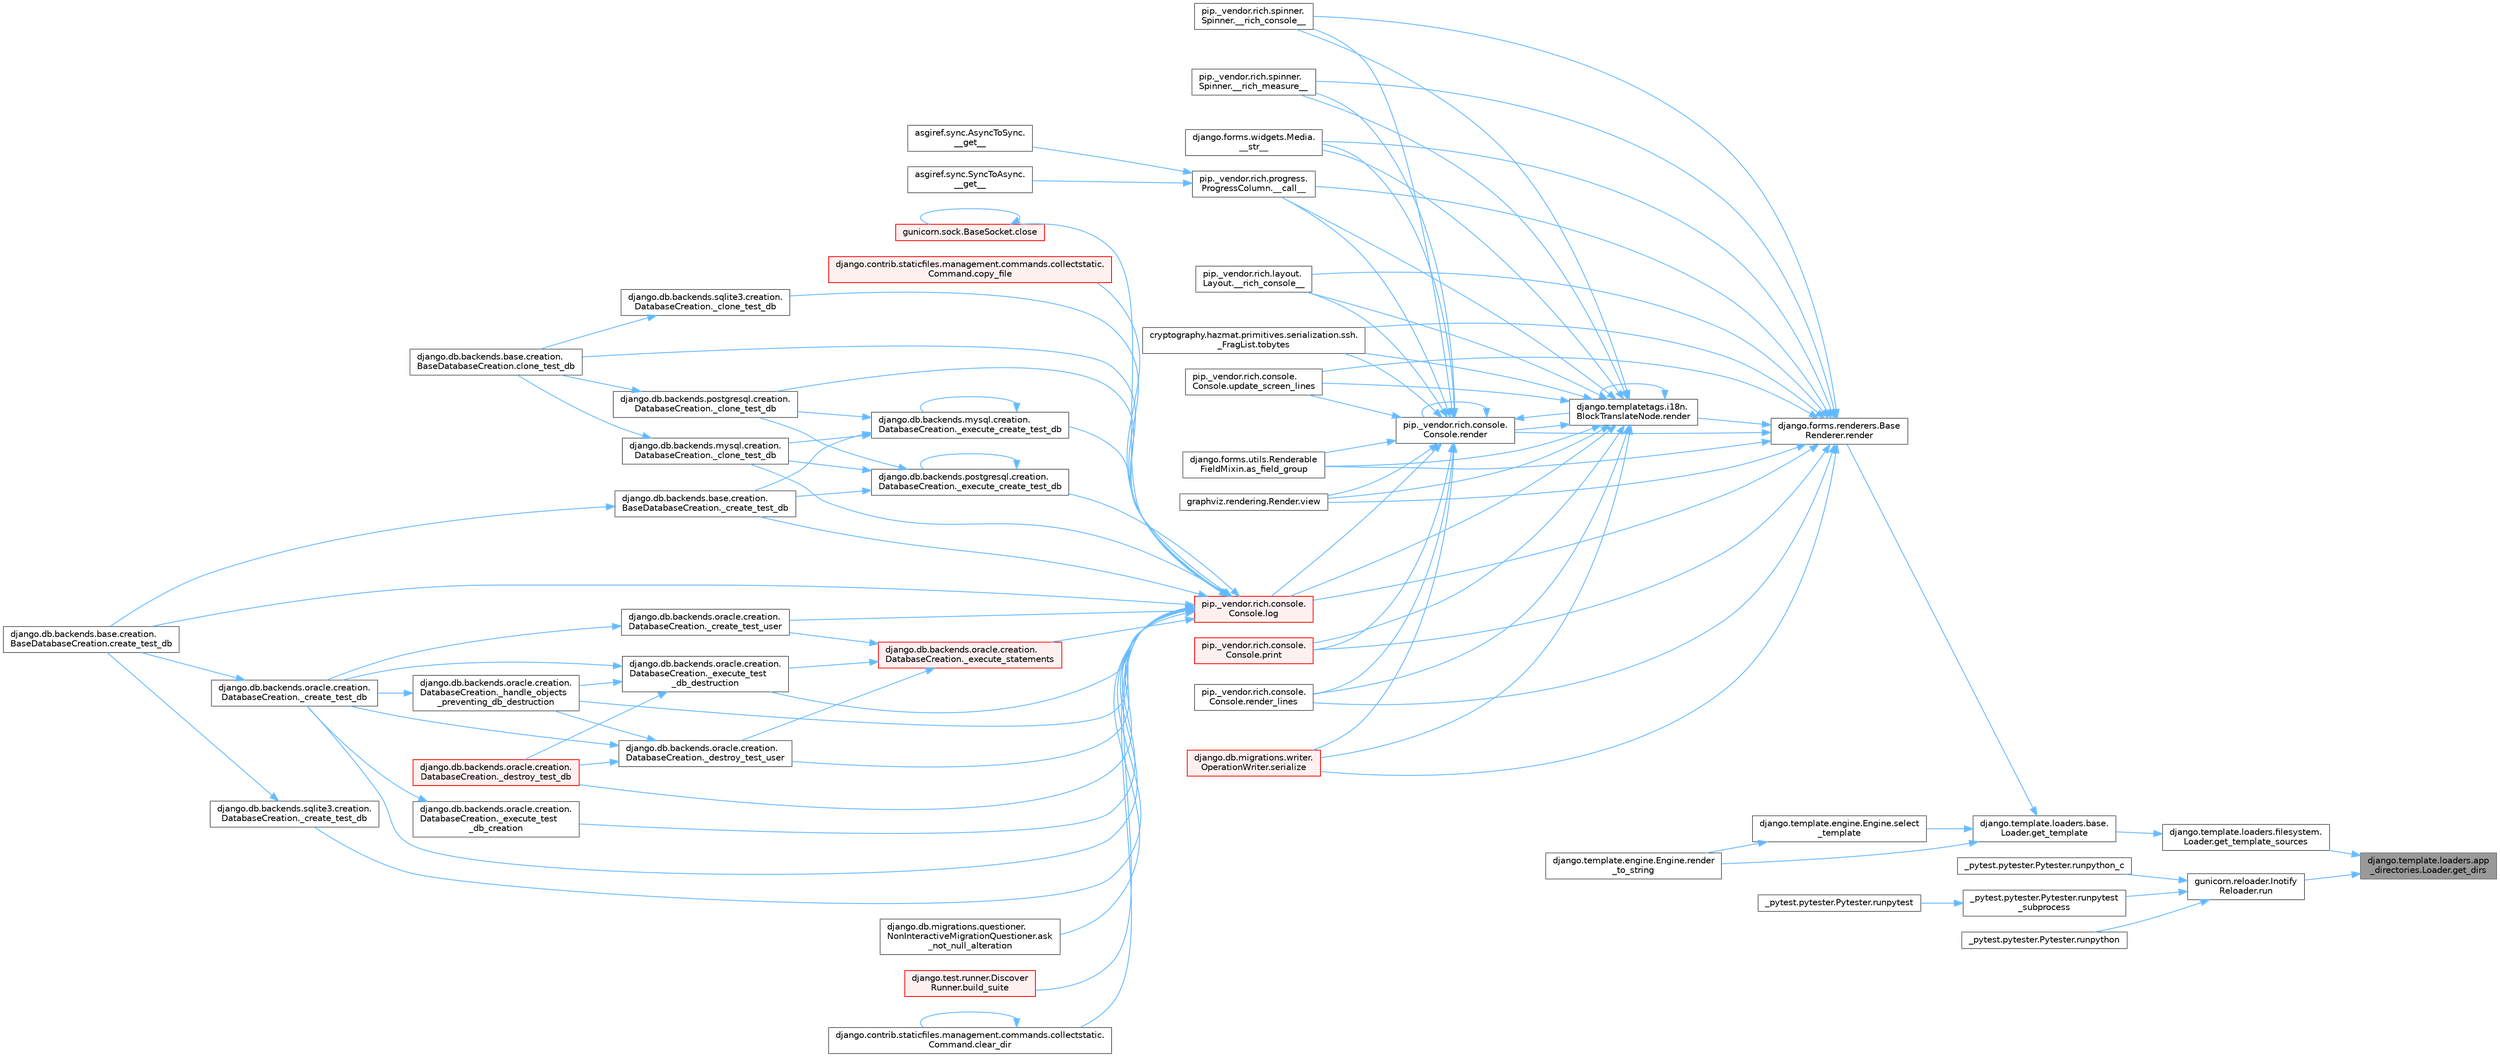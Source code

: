 digraph "django.template.loaders.app_directories.Loader.get_dirs"
{
 // LATEX_PDF_SIZE
  bgcolor="transparent";
  edge [fontname=Helvetica,fontsize=10,labelfontname=Helvetica,labelfontsize=10];
  node [fontname=Helvetica,fontsize=10,shape=box,height=0.2,width=0.4];
  rankdir="RL";
  Node1 [id="Node000001",label="django.template.loaders.app\l_directories.Loader.get_dirs",height=0.2,width=0.4,color="gray40", fillcolor="grey60", style="filled", fontcolor="black",tooltip=" "];
  Node1 -> Node2 [id="edge1_Node000001_Node000002",dir="back",color="steelblue1",style="solid",tooltip=" "];
  Node2 [id="Node000002",label="django.template.loaders.filesystem.\lLoader.get_template_sources",height=0.2,width=0.4,color="grey40", fillcolor="white", style="filled",URL="$classdjango_1_1template_1_1loaders_1_1filesystem_1_1_loader.html#a1949b8dcadee51d17f2039c6068ca7ed",tooltip=" "];
  Node2 -> Node3 [id="edge2_Node000002_Node000003",dir="back",color="steelblue1",style="solid",tooltip=" "];
  Node3 [id="Node000003",label="django.template.loaders.base.\lLoader.get_template",height=0.2,width=0.4,color="grey40", fillcolor="white", style="filled",URL="$classdjango_1_1template_1_1loaders_1_1base_1_1_loader.html#a669ef828001f88976aef1a6a91af9b86",tooltip=" "];
  Node3 -> Node4 [id="edge3_Node000003_Node000004",dir="back",color="steelblue1",style="solid",tooltip=" "];
  Node4 [id="Node000004",label="django.forms.renderers.Base\lRenderer.render",height=0.2,width=0.4,color="grey40", fillcolor="white", style="filled",URL="$classdjango_1_1forms_1_1renderers_1_1_base_renderer.html#afc2864a13f4b09dd1ed354c16e047652",tooltip=" "];
  Node4 -> Node5 [id="edge4_Node000004_Node000005",dir="back",color="steelblue1",style="solid",tooltip=" "];
  Node5 [id="Node000005",label="pip._vendor.rich.progress.\lProgressColumn.__call__",height=0.2,width=0.4,color="grey40", fillcolor="white", style="filled",URL="$classpip_1_1__vendor_1_1rich_1_1progress_1_1_progress_column.html#ae0c399be74222f949edb0fa5324cf6ea",tooltip=" "];
  Node5 -> Node6 [id="edge5_Node000005_Node000006",dir="back",color="steelblue1",style="solid",tooltip=" "];
  Node6 [id="Node000006",label="asgiref.sync.AsyncToSync.\l__get__",height=0.2,width=0.4,color="grey40", fillcolor="white", style="filled",URL="$classasgiref_1_1sync_1_1_async_to_sync.html#a23e9ef7a73da98dad9e3f4e65846969b",tooltip=" "];
  Node5 -> Node7 [id="edge6_Node000005_Node000007",dir="back",color="steelblue1",style="solid",tooltip=" "];
  Node7 [id="Node000007",label="asgiref.sync.SyncToAsync.\l__get__",height=0.2,width=0.4,color="grey40", fillcolor="white", style="filled",URL="$classasgiref_1_1sync_1_1_sync_to_async.html#aebdfbe3f01079a529fd2f39810597381",tooltip=" "];
  Node4 -> Node8 [id="edge7_Node000004_Node000008",dir="back",color="steelblue1",style="solid",tooltip=" "];
  Node8 [id="Node000008",label="pip._vendor.rich.layout.\lLayout.__rich_console__",height=0.2,width=0.4,color="grey40", fillcolor="white", style="filled",URL="$classpip_1_1__vendor_1_1rich_1_1layout_1_1_layout.html#ac39cb3d17d2b0324ee1b0dada41a3ebd",tooltip=" "];
  Node4 -> Node9 [id="edge8_Node000004_Node000009",dir="back",color="steelblue1",style="solid",tooltip=" "];
  Node9 [id="Node000009",label="pip._vendor.rich.spinner.\lSpinner.__rich_console__",height=0.2,width=0.4,color="grey40", fillcolor="white", style="filled",URL="$classpip_1_1__vendor_1_1rich_1_1spinner_1_1_spinner.html#a6883d8dced19ac48d4dfc74f776357fd",tooltip=" "];
  Node4 -> Node10 [id="edge9_Node000004_Node000010",dir="back",color="steelblue1",style="solid",tooltip=" "];
  Node10 [id="Node000010",label="pip._vendor.rich.spinner.\lSpinner.__rich_measure__",height=0.2,width=0.4,color="grey40", fillcolor="white", style="filled",URL="$classpip_1_1__vendor_1_1rich_1_1spinner_1_1_spinner.html#a89745682c823c44a31bae8e8d07869f5",tooltip=" "];
  Node4 -> Node11 [id="edge10_Node000004_Node000011",dir="back",color="steelblue1",style="solid",tooltip=" "];
  Node11 [id="Node000011",label="django.forms.widgets.Media.\l__str__",height=0.2,width=0.4,color="grey40", fillcolor="white", style="filled",URL="$classdjango_1_1forms_1_1widgets_1_1_media.html#ae1651710548a7d9f14f036d035012d21",tooltip=" "];
  Node4 -> Node12 [id="edge11_Node000004_Node000012",dir="back",color="steelblue1",style="solid",tooltip=" "];
  Node12 [id="Node000012",label="django.forms.utils.Renderable\lFieldMixin.as_field_group",height=0.2,width=0.4,color="grey40", fillcolor="white", style="filled",URL="$classdjango_1_1forms_1_1utils_1_1_renderable_field_mixin.html#a1e9a1b4f790ea694431554267fd5d74c",tooltip=" "];
  Node4 -> Node13 [id="edge12_Node000004_Node000013",dir="back",color="steelblue1",style="solid",tooltip=" "];
  Node13 [id="Node000013",label="pip._vendor.rich.console.\lConsole.log",height=0.2,width=0.4,color="red", fillcolor="#FFF0F0", style="filled",URL="$classpip_1_1__vendor_1_1rich_1_1console_1_1_console.html#af9c77e39f9413fc2b134c60cfa23b0f1",tooltip=" "];
  Node13 -> Node14 [id="edge13_Node000013_Node000014",dir="back",color="steelblue1",style="solid",tooltip=" "];
  Node14 [id="Node000014",label="django.db.backends.mysql.creation.\lDatabaseCreation._clone_test_db",height=0.2,width=0.4,color="grey40", fillcolor="white", style="filled",URL="$classdjango_1_1db_1_1backends_1_1mysql_1_1creation_1_1_database_creation.html#ab4d99b6a9b6a81141d0fba9440d91619",tooltip=" "];
  Node14 -> Node15 [id="edge14_Node000014_Node000015",dir="back",color="steelblue1",style="solid",tooltip=" "];
  Node15 [id="Node000015",label="django.db.backends.base.creation.\lBaseDatabaseCreation.clone_test_db",height=0.2,width=0.4,color="grey40", fillcolor="white", style="filled",URL="$classdjango_1_1db_1_1backends_1_1base_1_1creation_1_1_base_database_creation.html#aa792ff2a6725c1020027c189ff967316",tooltip=" "];
  Node13 -> Node16 [id="edge15_Node000013_Node000016",dir="back",color="steelblue1",style="solid",tooltip=" "];
  Node16 [id="Node000016",label="django.db.backends.postgresql.creation.\lDatabaseCreation._clone_test_db",height=0.2,width=0.4,color="grey40", fillcolor="white", style="filled",URL="$classdjango_1_1db_1_1backends_1_1postgresql_1_1creation_1_1_database_creation.html#ab57e8a2ba94a8a4888fd435036b4c322",tooltip=" "];
  Node16 -> Node15 [id="edge16_Node000016_Node000015",dir="back",color="steelblue1",style="solid",tooltip=" "];
  Node13 -> Node17 [id="edge17_Node000013_Node000017",dir="back",color="steelblue1",style="solid",tooltip=" "];
  Node17 [id="Node000017",label="django.db.backends.sqlite3.creation.\lDatabaseCreation._clone_test_db",height=0.2,width=0.4,color="grey40", fillcolor="white", style="filled",URL="$classdjango_1_1db_1_1backends_1_1sqlite3_1_1creation_1_1_database_creation.html#a43a28bd11187e2b0677fd0be7643387b",tooltip=" "];
  Node17 -> Node15 [id="edge18_Node000017_Node000015",dir="back",color="steelblue1",style="solid",tooltip=" "];
  Node13 -> Node18 [id="edge19_Node000013_Node000018",dir="back",color="steelblue1",style="solid",tooltip=" "];
  Node18 [id="Node000018",label="django.db.backends.base.creation.\lBaseDatabaseCreation._create_test_db",height=0.2,width=0.4,color="grey40", fillcolor="white", style="filled",URL="$classdjango_1_1db_1_1backends_1_1base_1_1creation_1_1_base_database_creation.html#a3782aff49b95503af2f0e518a10dc22d",tooltip=" "];
  Node18 -> Node19 [id="edge20_Node000018_Node000019",dir="back",color="steelblue1",style="solid",tooltip=" "];
  Node19 [id="Node000019",label="django.db.backends.base.creation.\lBaseDatabaseCreation.create_test_db",height=0.2,width=0.4,color="grey40", fillcolor="white", style="filled",URL="$classdjango_1_1db_1_1backends_1_1base_1_1creation_1_1_base_database_creation.html#af6962208f3f5ffa10ab9acf501090181",tooltip=" "];
  Node13 -> Node20 [id="edge21_Node000013_Node000020",dir="back",color="steelblue1",style="solid",tooltip=" "];
  Node20 [id="Node000020",label="django.db.backends.oracle.creation.\lDatabaseCreation._create_test_db",height=0.2,width=0.4,color="grey40", fillcolor="white", style="filled",URL="$classdjango_1_1db_1_1backends_1_1oracle_1_1creation_1_1_database_creation.html#aea03f2099a0f6691226755c6b60c133f",tooltip=" "];
  Node20 -> Node19 [id="edge22_Node000020_Node000019",dir="back",color="steelblue1",style="solid",tooltip=" "];
  Node13 -> Node21 [id="edge23_Node000013_Node000021",dir="back",color="steelblue1",style="solid",tooltip=" "];
  Node21 [id="Node000021",label="django.db.backends.sqlite3.creation.\lDatabaseCreation._create_test_db",height=0.2,width=0.4,color="grey40", fillcolor="white", style="filled",URL="$classdjango_1_1db_1_1backends_1_1sqlite3_1_1creation_1_1_database_creation.html#a67d2c057a1e604f78b379e63cd6bff28",tooltip=" "];
  Node21 -> Node19 [id="edge24_Node000021_Node000019",dir="back",color="steelblue1",style="solid",tooltip=" "];
  Node13 -> Node22 [id="edge25_Node000013_Node000022",dir="back",color="steelblue1",style="solid",tooltip=" "];
  Node22 [id="Node000022",label="django.db.backends.oracle.creation.\lDatabaseCreation._create_test_user",height=0.2,width=0.4,color="grey40", fillcolor="white", style="filled",URL="$classdjango_1_1db_1_1backends_1_1oracle_1_1creation_1_1_database_creation.html#a59ea754a7f0af2c6d24086c033e1a0dd",tooltip=" "];
  Node22 -> Node20 [id="edge26_Node000022_Node000020",dir="back",color="steelblue1",style="solid",tooltip=" "];
  Node13 -> Node23 [id="edge27_Node000013_Node000023",dir="back",color="steelblue1",style="solid",tooltip=" "];
  Node23 [id="Node000023",label="django.db.backends.oracle.creation.\lDatabaseCreation._destroy_test_db",height=0.2,width=0.4,color="red", fillcolor="#FFF0F0", style="filled",URL="$classdjango_1_1db_1_1backends_1_1oracle_1_1creation_1_1_database_creation.html#a08dd28500eb796fba820014d705845e1",tooltip=" "];
  Node13 -> Node25 [id="edge28_Node000013_Node000025",dir="back",color="steelblue1",style="solid",tooltip=" "];
  Node25 [id="Node000025",label="django.db.backends.oracle.creation.\lDatabaseCreation._destroy_test_user",height=0.2,width=0.4,color="grey40", fillcolor="white", style="filled",URL="$classdjango_1_1db_1_1backends_1_1oracle_1_1creation_1_1_database_creation.html#ac5b566d811b2dcccb9c6c125486ec8b9",tooltip=" "];
  Node25 -> Node20 [id="edge29_Node000025_Node000020",dir="back",color="steelblue1",style="solid",tooltip=" "];
  Node25 -> Node23 [id="edge30_Node000025_Node000023",dir="back",color="steelblue1",style="solid",tooltip=" "];
  Node25 -> Node26 [id="edge31_Node000025_Node000026",dir="back",color="steelblue1",style="solid",tooltip=" "];
  Node26 [id="Node000026",label="django.db.backends.oracle.creation.\lDatabaseCreation._handle_objects\l_preventing_db_destruction",height=0.2,width=0.4,color="grey40", fillcolor="white", style="filled",URL="$classdjango_1_1db_1_1backends_1_1oracle_1_1creation_1_1_database_creation.html#a1c37c804f0a89dbadda5bc9fd5b601af",tooltip=" "];
  Node26 -> Node20 [id="edge32_Node000026_Node000020",dir="back",color="steelblue1",style="solid",tooltip=" "];
  Node13 -> Node27 [id="edge33_Node000013_Node000027",dir="back",color="steelblue1",style="solid",tooltip=" "];
  Node27 [id="Node000027",label="django.db.backends.mysql.creation.\lDatabaseCreation._execute_create_test_db",height=0.2,width=0.4,color="grey40", fillcolor="white", style="filled",URL="$classdjango_1_1db_1_1backends_1_1mysql_1_1creation_1_1_database_creation.html#ab42ab74c9087be175aad845aec9d4160",tooltip=" "];
  Node27 -> Node14 [id="edge34_Node000027_Node000014",dir="back",color="steelblue1",style="solid",tooltip=" "];
  Node27 -> Node16 [id="edge35_Node000027_Node000016",dir="back",color="steelblue1",style="solid",tooltip=" "];
  Node27 -> Node18 [id="edge36_Node000027_Node000018",dir="back",color="steelblue1",style="solid",tooltip=" "];
  Node27 -> Node27 [id="edge37_Node000027_Node000027",dir="back",color="steelblue1",style="solid",tooltip=" "];
  Node13 -> Node28 [id="edge38_Node000013_Node000028",dir="back",color="steelblue1",style="solid",tooltip=" "];
  Node28 [id="Node000028",label="django.db.backends.postgresql.creation.\lDatabaseCreation._execute_create_test_db",height=0.2,width=0.4,color="grey40", fillcolor="white", style="filled",URL="$classdjango_1_1db_1_1backends_1_1postgresql_1_1creation_1_1_database_creation.html#a8c9e9502a3370ff7f46e7982b1ace1ec",tooltip=" "];
  Node28 -> Node14 [id="edge39_Node000028_Node000014",dir="back",color="steelblue1",style="solid",tooltip=" "];
  Node28 -> Node16 [id="edge40_Node000028_Node000016",dir="back",color="steelblue1",style="solid",tooltip=" "];
  Node28 -> Node18 [id="edge41_Node000028_Node000018",dir="back",color="steelblue1",style="solid",tooltip=" "];
  Node28 -> Node28 [id="edge42_Node000028_Node000028",dir="back",color="steelblue1",style="solid",tooltip=" "];
  Node13 -> Node29 [id="edge43_Node000013_Node000029",dir="back",color="steelblue1",style="solid",tooltip=" "];
  Node29 [id="Node000029",label="django.db.backends.oracle.creation.\lDatabaseCreation._execute_statements",height=0.2,width=0.4,color="red", fillcolor="#FFF0F0", style="filled",URL="$classdjango_1_1db_1_1backends_1_1oracle_1_1creation_1_1_database_creation.html#a40f0a887cb7b18753bb057b12ede6de5",tooltip=" "];
  Node29 -> Node22 [id="edge44_Node000029_Node000022",dir="back",color="steelblue1",style="solid",tooltip=" "];
  Node29 -> Node25 [id="edge45_Node000029_Node000025",dir="back",color="steelblue1",style="solid",tooltip=" "];
  Node29 -> Node32 [id="edge46_Node000029_Node000032",dir="back",color="steelblue1",style="solid",tooltip=" "];
  Node32 [id="Node000032",label="django.db.backends.oracle.creation.\lDatabaseCreation._execute_test\l_db_destruction",height=0.2,width=0.4,color="grey40", fillcolor="white", style="filled",URL="$classdjango_1_1db_1_1backends_1_1oracle_1_1creation_1_1_database_creation.html#a122c68cb1495e4c1a5c9c6a8f61ea46f",tooltip=" "];
  Node32 -> Node20 [id="edge47_Node000032_Node000020",dir="back",color="steelblue1",style="solid",tooltip=" "];
  Node32 -> Node23 [id="edge48_Node000032_Node000023",dir="back",color="steelblue1",style="solid",tooltip=" "];
  Node32 -> Node26 [id="edge49_Node000032_Node000026",dir="back",color="steelblue1",style="solid",tooltip=" "];
  Node13 -> Node31 [id="edge50_Node000013_Node000031",dir="back",color="steelblue1",style="solid",tooltip=" "];
  Node31 [id="Node000031",label="django.db.backends.oracle.creation.\lDatabaseCreation._execute_test\l_db_creation",height=0.2,width=0.4,color="grey40", fillcolor="white", style="filled",URL="$classdjango_1_1db_1_1backends_1_1oracle_1_1creation_1_1_database_creation.html#a66d037f8286d396a98cf6ad2a5b9f25f",tooltip=" "];
  Node31 -> Node20 [id="edge51_Node000031_Node000020",dir="back",color="steelblue1",style="solid",tooltip=" "];
  Node13 -> Node32 [id="edge52_Node000013_Node000032",dir="back",color="steelblue1",style="solid",tooltip=" "];
  Node13 -> Node26 [id="edge53_Node000013_Node000026",dir="back",color="steelblue1",style="solid",tooltip=" "];
  Node13 -> Node33 [id="edge54_Node000013_Node000033",dir="back",color="steelblue1",style="solid",tooltip=" "];
  Node33 [id="Node000033",label="django.db.migrations.questioner.\lNonInteractiveMigrationQuestioner.ask\l_not_null_alteration",height=0.2,width=0.4,color="grey40", fillcolor="white", style="filled",URL="$classdjango_1_1db_1_1migrations_1_1questioner_1_1_non_interactive_migration_questioner.html#a8e2e9dcddaff9a58581a3bdfbc87136f",tooltip=" "];
  Node13 -> Node34 [id="edge55_Node000013_Node000034",dir="back",color="steelblue1",style="solid",tooltip=" "];
  Node34 [id="Node000034",label="django.test.runner.Discover\lRunner.build_suite",height=0.2,width=0.4,color="red", fillcolor="#FFF0F0", style="filled",URL="$classdjango_1_1test_1_1runner_1_1_discover_runner.html#a59c1b9e138786179fdbfce3ab15bf2c8",tooltip=" "];
  Node13 -> Node36 [id="edge56_Node000013_Node000036",dir="back",color="steelblue1",style="solid",tooltip=" "];
  Node36 [id="Node000036",label="django.contrib.staticfiles.management.commands.collectstatic.\lCommand.clear_dir",height=0.2,width=0.4,color="grey40", fillcolor="white", style="filled",URL="$classdjango_1_1contrib_1_1staticfiles_1_1management_1_1commands_1_1collectstatic_1_1_command.html#a2974077448bb3e1203a0c82350976399",tooltip=" "];
  Node36 -> Node36 [id="edge57_Node000036_Node000036",dir="back",color="steelblue1",style="solid",tooltip=" "];
  Node13 -> Node15 [id="edge58_Node000013_Node000015",dir="back",color="steelblue1",style="solid",tooltip=" "];
  Node13 -> Node37 [id="edge59_Node000013_Node000037",dir="back",color="steelblue1",style="solid",tooltip=" "];
  Node37 [id="Node000037",label="gunicorn.sock.BaseSocket.close",height=0.2,width=0.4,color="red", fillcolor="#FFF0F0", style="filled",URL="$classgunicorn_1_1sock_1_1_base_socket.html#af2002e81bf30cc8c6614f9568af6ef06",tooltip=" "];
  Node37 -> Node37 [id="edge60_Node000037_Node000037",dir="back",color="steelblue1",style="solid",tooltip=" "];
  Node13 -> Node2416 [id="edge61_Node000013_Node002416",dir="back",color="steelblue1",style="solid",tooltip=" "];
  Node2416 [id="Node002416",label="django.contrib.staticfiles.management.commands.collectstatic.\lCommand.copy_file",height=0.2,width=0.4,color="red", fillcolor="#FFF0F0", style="filled",URL="$classdjango_1_1contrib_1_1staticfiles_1_1management_1_1commands_1_1collectstatic_1_1_command.html#aa1d53e284649215d968d4bb505fb4d4b",tooltip=" "];
  Node13 -> Node19 [id="edge62_Node000013_Node000019",dir="back",color="steelblue1",style="solid",tooltip=" "];
  Node4 -> Node434 [id="edge63_Node000004_Node000434",dir="back",color="steelblue1",style="solid",tooltip=" "];
  Node434 [id="Node000434",label="pip._vendor.rich.console.\lConsole.print",height=0.2,width=0.4,color="red", fillcolor="#FFF0F0", style="filled",URL="$classpip_1_1__vendor_1_1rich_1_1console_1_1_console.html#af954370cdbb49236b597f2c11064549d",tooltip=" "];
  Node4 -> Node516 [id="edge64_Node000004_Node000516",dir="back",color="steelblue1",style="solid",tooltip=" "];
  Node516 [id="Node000516",label="django.templatetags.i18n.\lBlockTranslateNode.render",height=0.2,width=0.4,color="grey40", fillcolor="white", style="filled",URL="$classdjango_1_1templatetags_1_1i18n_1_1_block_translate_node.html#aaf05bebfd02c1c4b676387ada0357832",tooltip=" "];
  Node516 -> Node5 [id="edge65_Node000516_Node000005",dir="back",color="steelblue1",style="solid",tooltip=" "];
  Node516 -> Node8 [id="edge66_Node000516_Node000008",dir="back",color="steelblue1",style="solid",tooltip=" "];
  Node516 -> Node9 [id="edge67_Node000516_Node000009",dir="back",color="steelblue1",style="solid",tooltip=" "];
  Node516 -> Node10 [id="edge68_Node000516_Node000010",dir="back",color="steelblue1",style="solid",tooltip=" "];
  Node516 -> Node11 [id="edge69_Node000516_Node000011",dir="back",color="steelblue1",style="solid",tooltip=" "];
  Node516 -> Node12 [id="edge70_Node000516_Node000012",dir="back",color="steelblue1",style="solid",tooltip=" "];
  Node516 -> Node13 [id="edge71_Node000516_Node000013",dir="back",color="steelblue1",style="solid",tooltip=" "];
  Node516 -> Node434 [id="edge72_Node000516_Node000434",dir="back",color="steelblue1",style="solid",tooltip=" "];
  Node516 -> Node516 [id="edge73_Node000516_Node000516",dir="back",color="steelblue1",style="solid",tooltip=" "];
  Node516 -> Node517 [id="edge74_Node000516_Node000517",dir="back",color="steelblue1",style="solid",tooltip=" "];
  Node517 [id="Node000517",label="pip._vendor.rich.console.\lConsole.render",height=0.2,width=0.4,color="grey40", fillcolor="white", style="filled",URL="$classpip_1_1__vendor_1_1rich_1_1console_1_1_console.html#a9551b8254c573105adde80622393a938",tooltip=" "];
  Node517 -> Node5 [id="edge75_Node000517_Node000005",dir="back",color="steelblue1",style="solid",tooltip=" "];
  Node517 -> Node8 [id="edge76_Node000517_Node000008",dir="back",color="steelblue1",style="solid",tooltip=" "];
  Node517 -> Node9 [id="edge77_Node000517_Node000009",dir="back",color="steelblue1",style="solid",tooltip=" "];
  Node517 -> Node10 [id="edge78_Node000517_Node000010",dir="back",color="steelblue1",style="solid",tooltip=" "];
  Node517 -> Node11 [id="edge79_Node000517_Node000011",dir="back",color="steelblue1",style="solid",tooltip=" "];
  Node517 -> Node12 [id="edge80_Node000517_Node000012",dir="back",color="steelblue1",style="solid",tooltip=" "];
  Node517 -> Node13 [id="edge81_Node000517_Node000013",dir="back",color="steelblue1",style="solid",tooltip=" "];
  Node517 -> Node434 [id="edge82_Node000517_Node000434",dir="back",color="steelblue1",style="solid",tooltip=" "];
  Node517 -> Node516 [id="edge83_Node000517_Node000516",dir="back",color="steelblue1",style="solid",tooltip=" "];
  Node517 -> Node517 [id="edge84_Node000517_Node000517",dir="back",color="steelblue1",style="solid",tooltip=" "];
  Node517 -> Node518 [id="edge85_Node000517_Node000518",dir="back",color="steelblue1",style="solid",tooltip=" "];
  Node518 [id="Node000518",label="pip._vendor.rich.console.\lConsole.render_lines",height=0.2,width=0.4,color="grey40", fillcolor="white", style="filled",URL="$classpip_1_1__vendor_1_1rich_1_1console_1_1_console.html#a5818808a49db20c5bee6986425f96f14",tooltip=" "];
  Node517 -> Node519 [id="edge86_Node000517_Node000519",dir="back",color="steelblue1",style="solid",tooltip=" "];
  Node519 [id="Node000519",label="django.db.migrations.writer.\lOperationWriter.serialize",height=0.2,width=0.4,color="red", fillcolor="#FFF0F0", style="filled",URL="$classdjango_1_1db_1_1migrations_1_1writer_1_1_operation_writer.html#a866e8d13e1c54a35d74e9a6b0383b2f8",tooltip=" "];
  Node517 -> Node591 [id="edge87_Node000517_Node000591",dir="back",color="steelblue1",style="solid",tooltip=" "];
  Node591 [id="Node000591",label="cryptography.hazmat.primitives.serialization.ssh.\l_FragList.tobytes",height=0.2,width=0.4,color="grey40", fillcolor="white", style="filled",URL="$classcryptography_1_1hazmat_1_1primitives_1_1serialization_1_1ssh_1_1___frag_list.html#a195dd4e7c741624829a13af53fa3de38",tooltip=" "];
  Node517 -> Node592 [id="edge88_Node000517_Node000592",dir="back",color="steelblue1",style="solid",tooltip=" "];
  Node592 [id="Node000592",label="pip._vendor.rich.console.\lConsole.update_screen_lines",height=0.2,width=0.4,color="grey40", fillcolor="white", style="filled",URL="$classpip_1_1__vendor_1_1rich_1_1console_1_1_console.html#a21cfe5af86ec7533f23d45fe2969817e",tooltip=" "];
  Node517 -> Node593 [id="edge89_Node000517_Node000593",dir="back",color="steelblue1",style="solid",tooltip=" "];
  Node593 [id="Node000593",label="graphviz.rendering.Render.view",height=0.2,width=0.4,color="grey40", fillcolor="white", style="filled",URL="$classgraphviz_1_1rendering_1_1_render.html#a53169c422996b9a7e92b5580c13914e2",tooltip=" "];
  Node516 -> Node518 [id="edge90_Node000516_Node000518",dir="back",color="steelblue1",style="solid",tooltip=" "];
  Node516 -> Node519 [id="edge91_Node000516_Node000519",dir="back",color="steelblue1",style="solid",tooltip=" "];
  Node516 -> Node591 [id="edge92_Node000516_Node000591",dir="back",color="steelblue1",style="solid",tooltip=" "];
  Node516 -> Node592 [id="edge93_Node000516_Node000592",dir="back",color="steelblue1",style="solid",tooltip=" "];
  Node516 -> Node593 [id="edge94_Node000516_Node000593",dir="back",color="steelblue1",style="solid",tooltip=" "];
  Node4 -> Node517 [id="edge95_Node000004_Node000517",dir="back",color="steelblue1",style="solid",tooltip=" "];
  Node4 -> Node518 [id="edge96_Node000004_Node000518",dir="back",color="steelblue1",style="solid",tooltip=" "];
  Node4 -> Node519 [id="edge97_Node000004_Node000519",dir="back",color="steelblue1",style="solid",tooltip=" "];
  Node4 -> Node591 [id="edge98_Node000004_Node000591",dir="back",color="steelblue1",style="solid",tooltip=" "];
  Node4 -> Node592 [id="edge99_Node000004_Node000592",dir="back",color="steelblue1",style="solid",tooltip=" "];
  Node4 -> Node593 [id="edge100_Node000004_Node000593",dir="back",color="steelblue1",style="solid",tooltip=" "];
  Node3 -> Node2989 [id="edge101_Node000003_Node002989",dir="back",color="steelblue1",style="solid",tooltip=" "];
  Node2989 [id="Node002989",label="django.template.engine.Engine.render\l_to_string",height=0.2,width=0.4,color="grey40", fillcolor="white", style="filled",URL="$classdjango_1_1template_1_1engine_1_1_engine.html#a2a857066b463a553f75f87377331a1e0",tooltip=" "];
  Node3 -> Node2990 [id="edge102_Node000003_Node002990",dir="back",color="steelblue1",style="solid",tooltip=" "];
  Node2990 [id="Node002990",label="django.template.engine.Engine.select\l_template",height=0.2,width=0.4,color="grey40", fillcolor="white", style="filled",URL="$classdjango_1_1template_1_1engine_1_1_engine.html#ae967bd188ed4949165f51563b6897a7b",tooltip=" "];
  Node2990 -> Node2989 [id="edge103_Node002990_Node002989",dir="back",color="steelblue1",style="solid",tooltip=" "];
  Node1 -> Node3181 [id="edge104_Node000001_Node003181",dir="back",color="steelblue1",style="solid",tooltip=" "];
  Node3181 [id="Node003181",label="gunicorn.reloader.Inotify\lReloader.run",height=0.2,width=0.4,color="grey40", fillcolor="white", style="filled",URL="$classgunicorn_1_1reloader_1_1_inotify_reloader.html#a830d06acf053af8a7ece423e10fa926c",tooltip=" "];
  Node3181 -> Node107 [id="edge105_Node003181_Node000107",dir="back",color="steelblue1",style="solid",tooltip=" "];
  Node107 [id="Node000107",label="_pytest.pytester.Pytester.runpytest\l_subprocess",height=0.2,width=0.4,color="grey40", fillcolor="white", style="filled",URL="$class__pytest_1_1pytester_1_1_pytester.html#a59323c6d6a1469a1206f1c0b8fce99c9",tooltip=" "];
  Node107 -> Node108 [id="edge106_Node000107_Node000108",dir="back",color="steelblue1",style="solid",tooltip=" "];
  Node108 [id="Node000108",label="_pytest.pytester.Pytester.runpytest",height=0.2,width=0.4,color="grey40", fillcolor="white", style="filled",URL="$class__pytest_1_1pytester_1_1_pytester.html#a2765db48ffe1b8853581d711ff43a87b",tooltip=" "];
  Node3181 -> Node109 [id="edge107_Node003181_Node000109",dir="back",color="steelblue1",style="solid",tooltip=" "];
  Node109 [id="Node000109",label="_pytest.pytester.Pytester.runpython",height=0.2,width=0.4,color="grey40", fillcolor="white", style="filled",URL="$class__pytest_1_1pytester_1_1_pytester.html#a4e0c539507f15fd333cf618faf9687ef",tooltip=" "];
  Node3181 -> Node110 [id="edge108_Node003181_Node000110",dir="back",color="steelblue1",style="solid",tooltip=" "];
  Node110 [id="Node000110",label="_pytest.pytester.Pytester.runpython_c",height=0.2,width=0.4,color="grey40", fillcolor="white", style="filled",URL="$class__pytest_1_1pytester_1_1_pytester.html#aea789acfe206d9c40d9a6bf54a337f2a",tooltip=" "];
}
